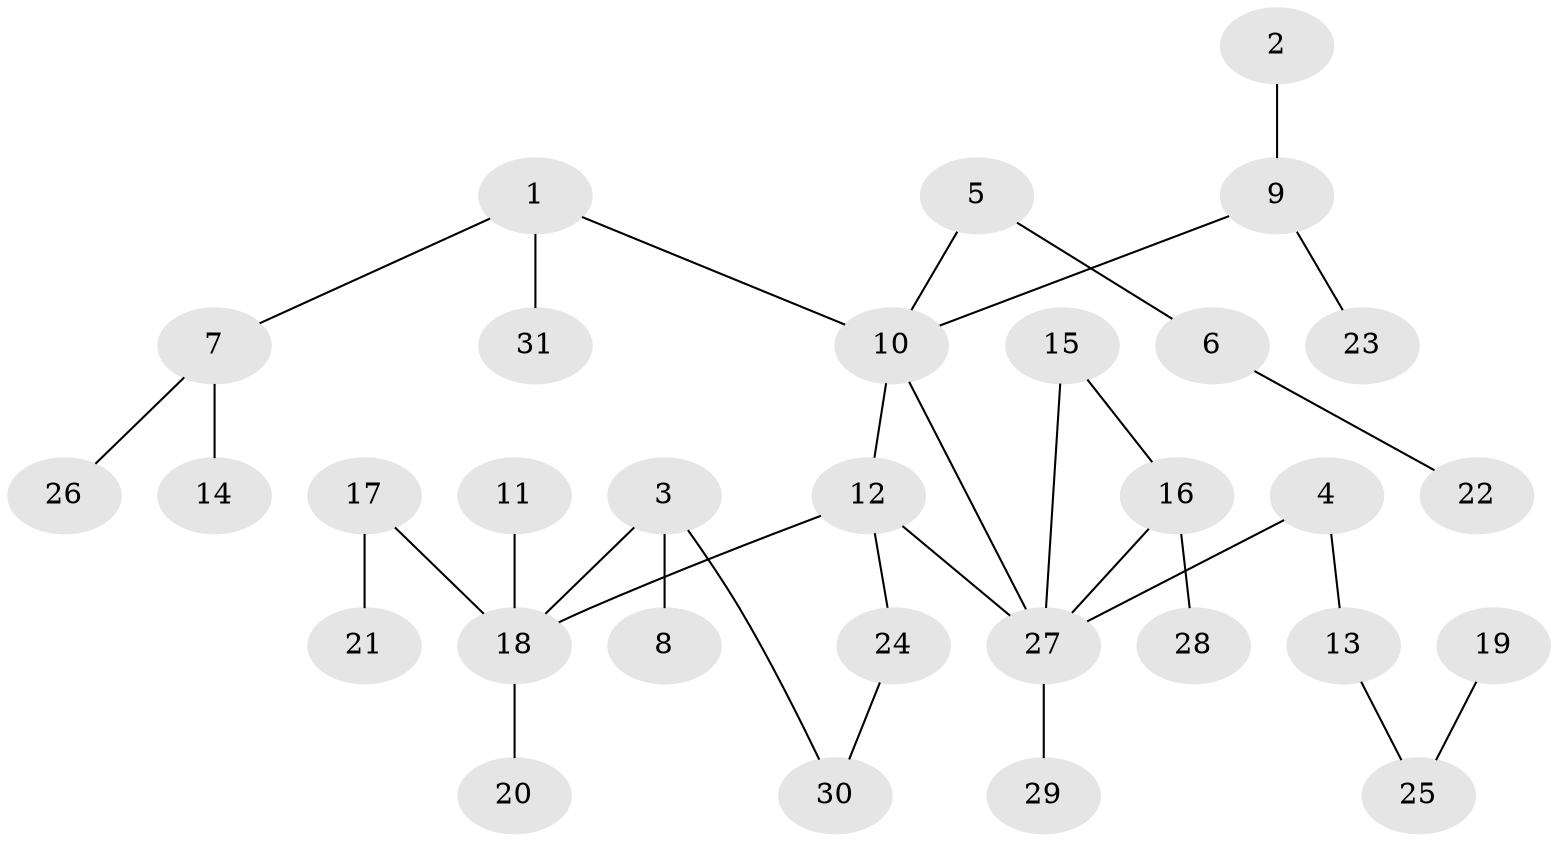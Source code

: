 // original degree distribution, {4: 0.04918032786885246, 8: 0.01639344262295082, 5: 0.01639344262295082, 6: 0.01639344262295082, 3: 0.14754098360655737, 1: 0.4426229508196721, 7: 0.01639344262295082, 2: 0.29508196721311475}
// Generated by graph-tools (version 1.1) at 2025/01/03/09/25 03:01:03]
// undirected, 31 vertices, 33 edges
graph export_dot {
graph [start="1"]
  node [color=gray90,style=filled];
  1;
  2;
  3;
  4;
  5;
  6;
  7;
  8;
  9;
  10;
  11;
  12;
  13;
  14;
  15;
  16;
  17;
  18;
  19;
  20;
  21;
  22;
  23;
  24;
  25;
  26;
  27;
  28;
  29;
  30;
  31;
  1 -- 7 [weight=1.0];
  1 -- 10 [weight=1.0];
  1 -- 31 [weight=1.0];
  2 -- 9 [weight=1.0];
  3 -- 8 [weight=1.0];
  3 -- 18 [weight=1.0];
  3 -- 30 [weight=1.0];
  4 -- 13 [weight=1.0];
  4 -- 27 [weight=1.0];
  5 -- 6 [weight=1.0];
  5 -- 10 [weight=1.0];
  6 -- 22 [weight=1.0];
  7 -- 14 [weight=1.0];
  7 -- 26 [weight=1.0];
  9 -- 10 [weight=1.0];
  9 -- 23 [weight=1.0];
  10 -- 12 [weight=2.0];
  10 -- 27 [weight=1.0];
  11 -- 18 [weight=1.0];
  12 -- 18 [weight=1.0];
  12 -- 24 [weight=1.0];
  12 -- 27 [weight=1.0];
  13 -- 25 [weight=1.0];
  15 -- 16 [weight=1.0];
  15 -- 27 [weight=1.0];
  16 -- 27 [weight=1.0];
  16 -- 28 [weight=1.0];
  17 -- 18 [weight=1.0];
  17 -- 21 [weight=1.0];
  18 -- 20 [weight=1.0];
  19 -- 25 [weight=1.0];
  24 -- 30 [weight=1.0];
  27 -- 29 [weight=1.0];
}
